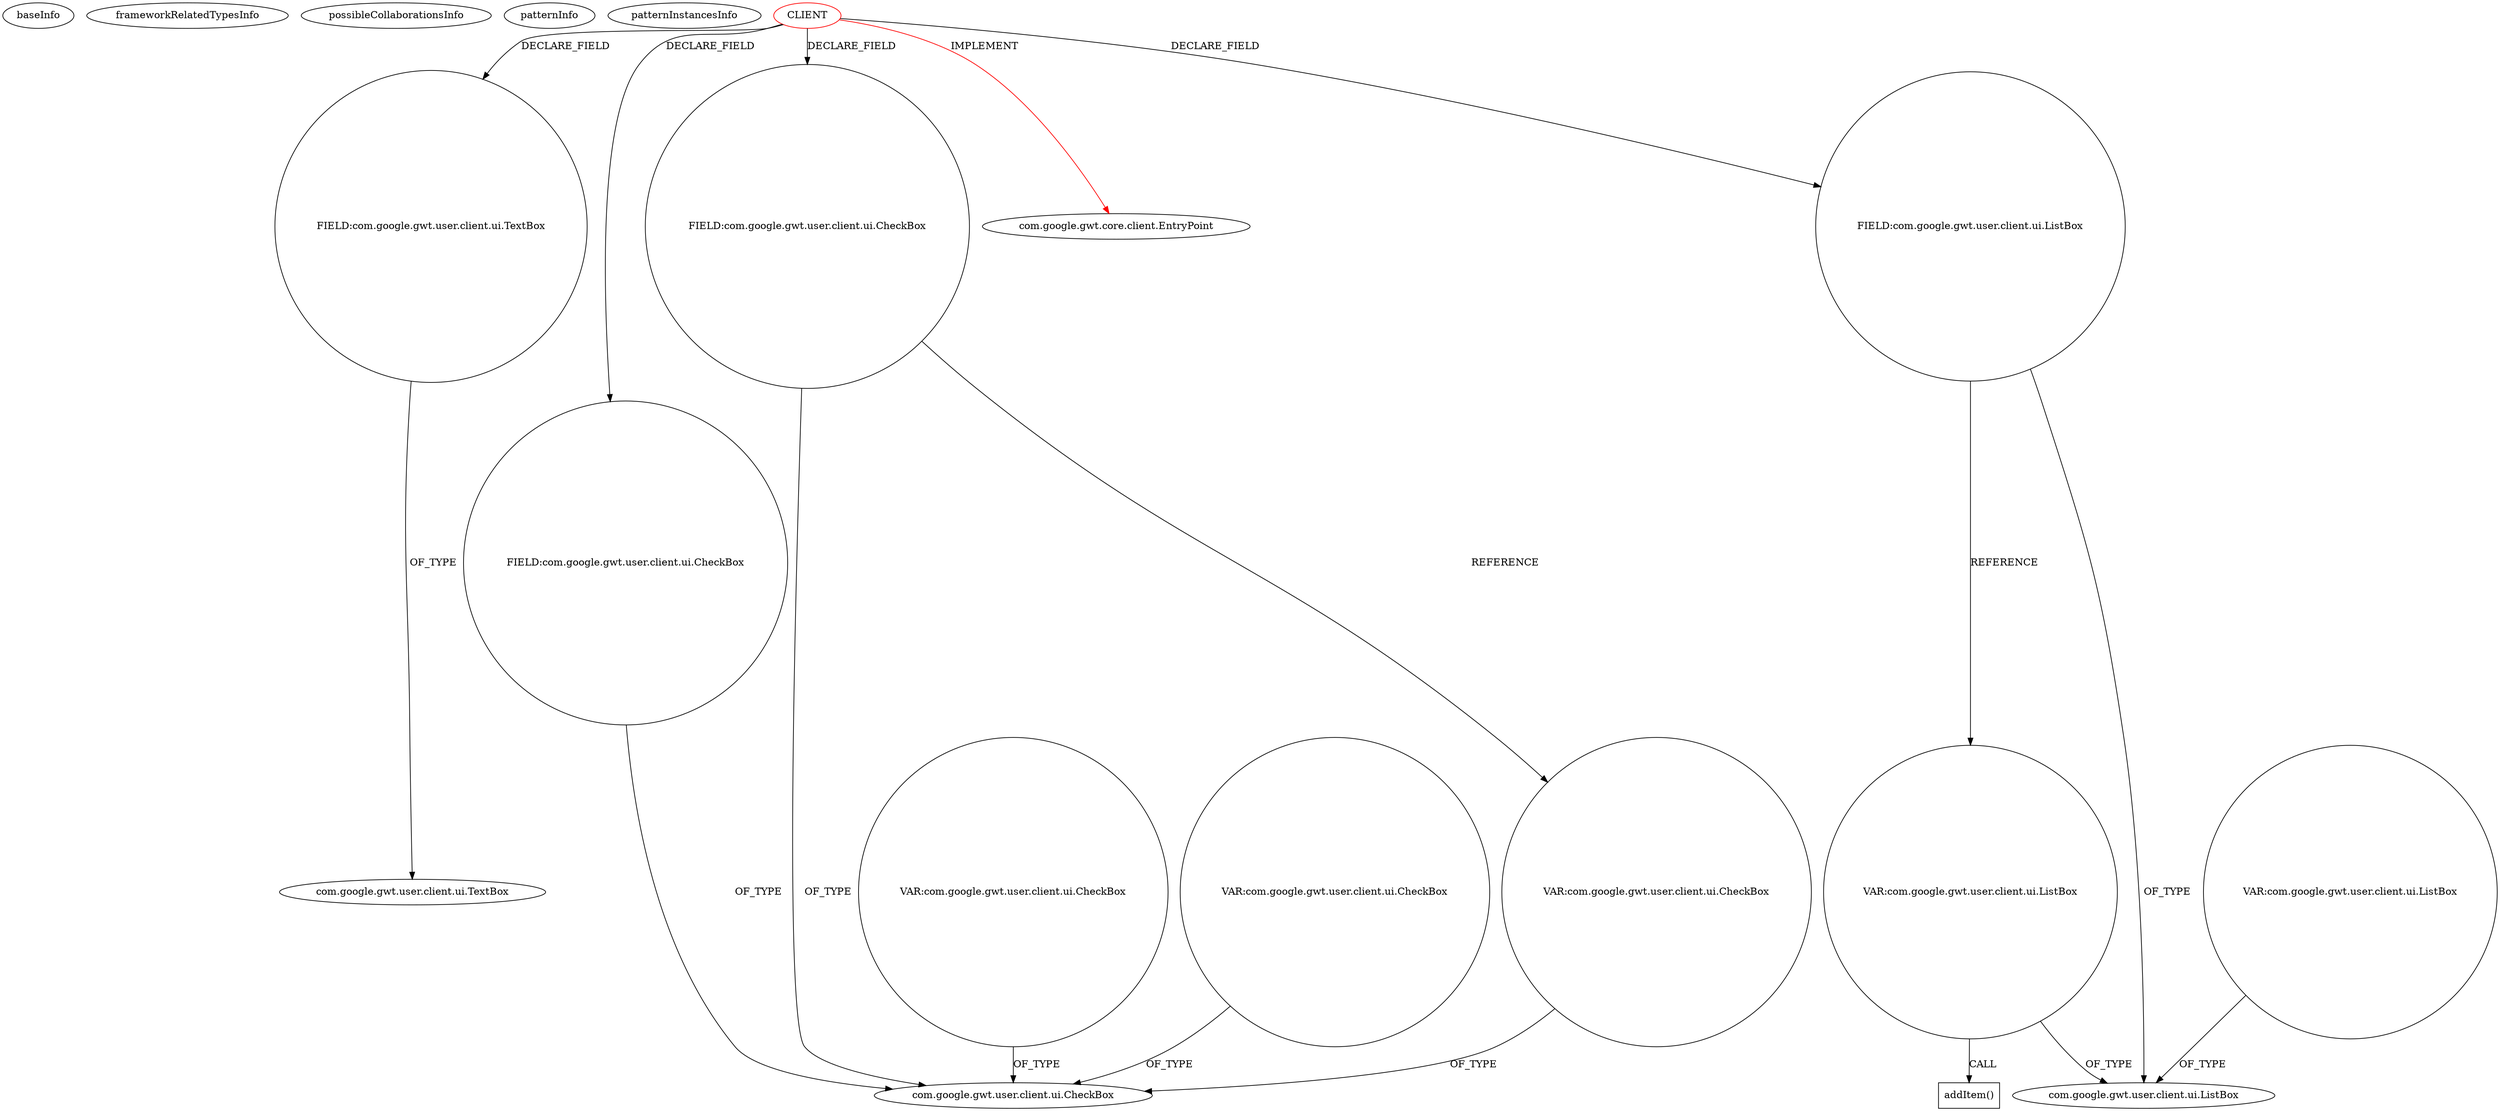 digraph {
baseInfo[graphId=195,category="pattern",isAnonymous=false,possibleRelation=false]
frameworkRelatedTypesInfo[0="com.google.gwt.core.client.EntryPoint"]
possibleCollaborationsInfo[]
patternInfo[frequency=2.0,patternRootClient=0]
patternInstancesInfo[0="spydon-esiade~/spydon-esiade/esiade-master/src/net/esiade/client/Esiade.java~Esiade~4504",1="akjava-WebTestMaker~/akjava-WebTestMaker/WebTestMaker-master/src/com/akjava/gwt/webtestmaker/client/WebTestMaker.java~WebTestMaker~655"]
20[label="FIELD:com.google.gwt.user.client.ui.TextBox",vertexType="FIELD_DECLARATION",isFrameworkType=false,shape=circle]
0[label="CLIENT",vertexType="ROOT_CLIENT_CLASS_DECLARATION",isFrameworkType=false,color=red]
16[label="FIELD:com.google.gwt.user.client.ui.CheckBox",vertexType="FIELD_DECLARATION",isFrameworkType=false,shape=circle]
10[label="FIELD:com.google.gwt.user.client.ui.CheckBox",vertexType="FIELD_DECLARATION",isFrameworkType=false,shape=circle]
1[label="com.google.gwt.core.client.EntryPoint",vertexType="FRAMEWORK_INTERFACE_TYPE",isFrameworkType=false]
100[label="VAR:com.google.gwt.user.client.ui.CheckBox",vertexType="VARIABLE_EXPRESION",isFrameworkType=false,shape=circle]
5[label="com.google.gwt.user.client.ui.TextBox",vertexType="FRAMEWORK_CLASS_TYPE",isFrameworkType=false]
11[label="com.google.gwt.user.client.ui.CheckBox",vertexType="FRAMEWORK_CLASS_TYPE",isFrameworkType=false]
89[label="VAR:com.google.gwt.user.client.ui.CheckBox",vertexType="VARIABLE_EXPRESION",isFrameworkType=false,shape=circle]
106[label="VAR:com.google.gwt.user.client.ui.CheckBox",vertexType="VARIABLE_EXPRESION",isFrameworkType=false,shape=circle]
2[label="FIELD:com.google.gwt.user.client.ui.ListBox",vertexType="FIELD_DECLARATION",isFrameworkType=false,shape=circle]
3[label="com.google.gwt.user.client.ui.ListBox",vertexType="FRAMEWORK_CLASS_TYPE",isFrameworkType=false]
121[label="VAR:com.google.gwt.user.client.ui.ListBox",vertexType="VARIABLE_EXPRESION",isFrameworkType=false,shape=circle]
123[label="VAR:com.google.gwt.user.client.ui.ListBox",vertexType="VARIABLE_EXPRESION",isFrameworkType=false,shape=circle]
141[label="addItem()",vertexType="INSIDE_CALL",isFrameworkType=false,shape=box]
123->141[label="CALL"]
10->11[label="OF_TYPE"]
123->3[label="OF_TYPE"]
100->11[label="OF_TYPE"]
16->100[label="REFERENCE"]
2->3[label="OF_TYPE"]
0->10[label="DECLARE_FIELD"]
0->16[label="DECLARE_FIELD"]
0->20[label="DECLARE_FIELD"]
20->5[label="OF_TYPE"]
16->11[label="OF_TYPE"]
106->11[label="OF_TYPE"]
2->123[label="REFERENCE"]
89->11[label="OF_TYPE"]
121->3[label="OF_TYPE"]
0->2[label="DECLARE_FIELD"]
0->1[label="IMPLEMENT",color=red]
}
